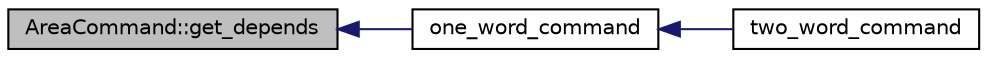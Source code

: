 digraph G
{
  edge [fontname="Helvetica",fontsize="10",labelfontname="Helvetica",labelfontsize="10"];
  node [fontname="Helvetica",fontsize="10",shape=record];
  rankdir="LR";
  Node1 [label="AreaCommand::get_depends",height=0.2,width=0.4,color="black", fillcolor="grey75", style="filled" fontcolor="black"];
  Node1 -> Node2 [dir="back",color="midnightblue",fontsize="10",style="solid",fontname="Helvetica"];
  Node2 [label="one_word_command",height=0.2,width=0.4,color="black", fillcolor="white", style="filled",URL="$main_8cpp.html#a78152184f4ebdaba37bb689445028c31",tooltip="A method to handle one word commands."];
  Node2 -> Node3 [dir="back",color="midnightblue",fontsize="10",style="solid",fontname="Helvetica"];
  Node3 [label="two_word_command",height=0.2,width=0.4,color="black", fillcolor="white", style="filled",URL="$main_8cpp.html#a5671b7ea75581d5f7eb4a801d7c10919",tooltip="A method to handle two word commands."];
}
